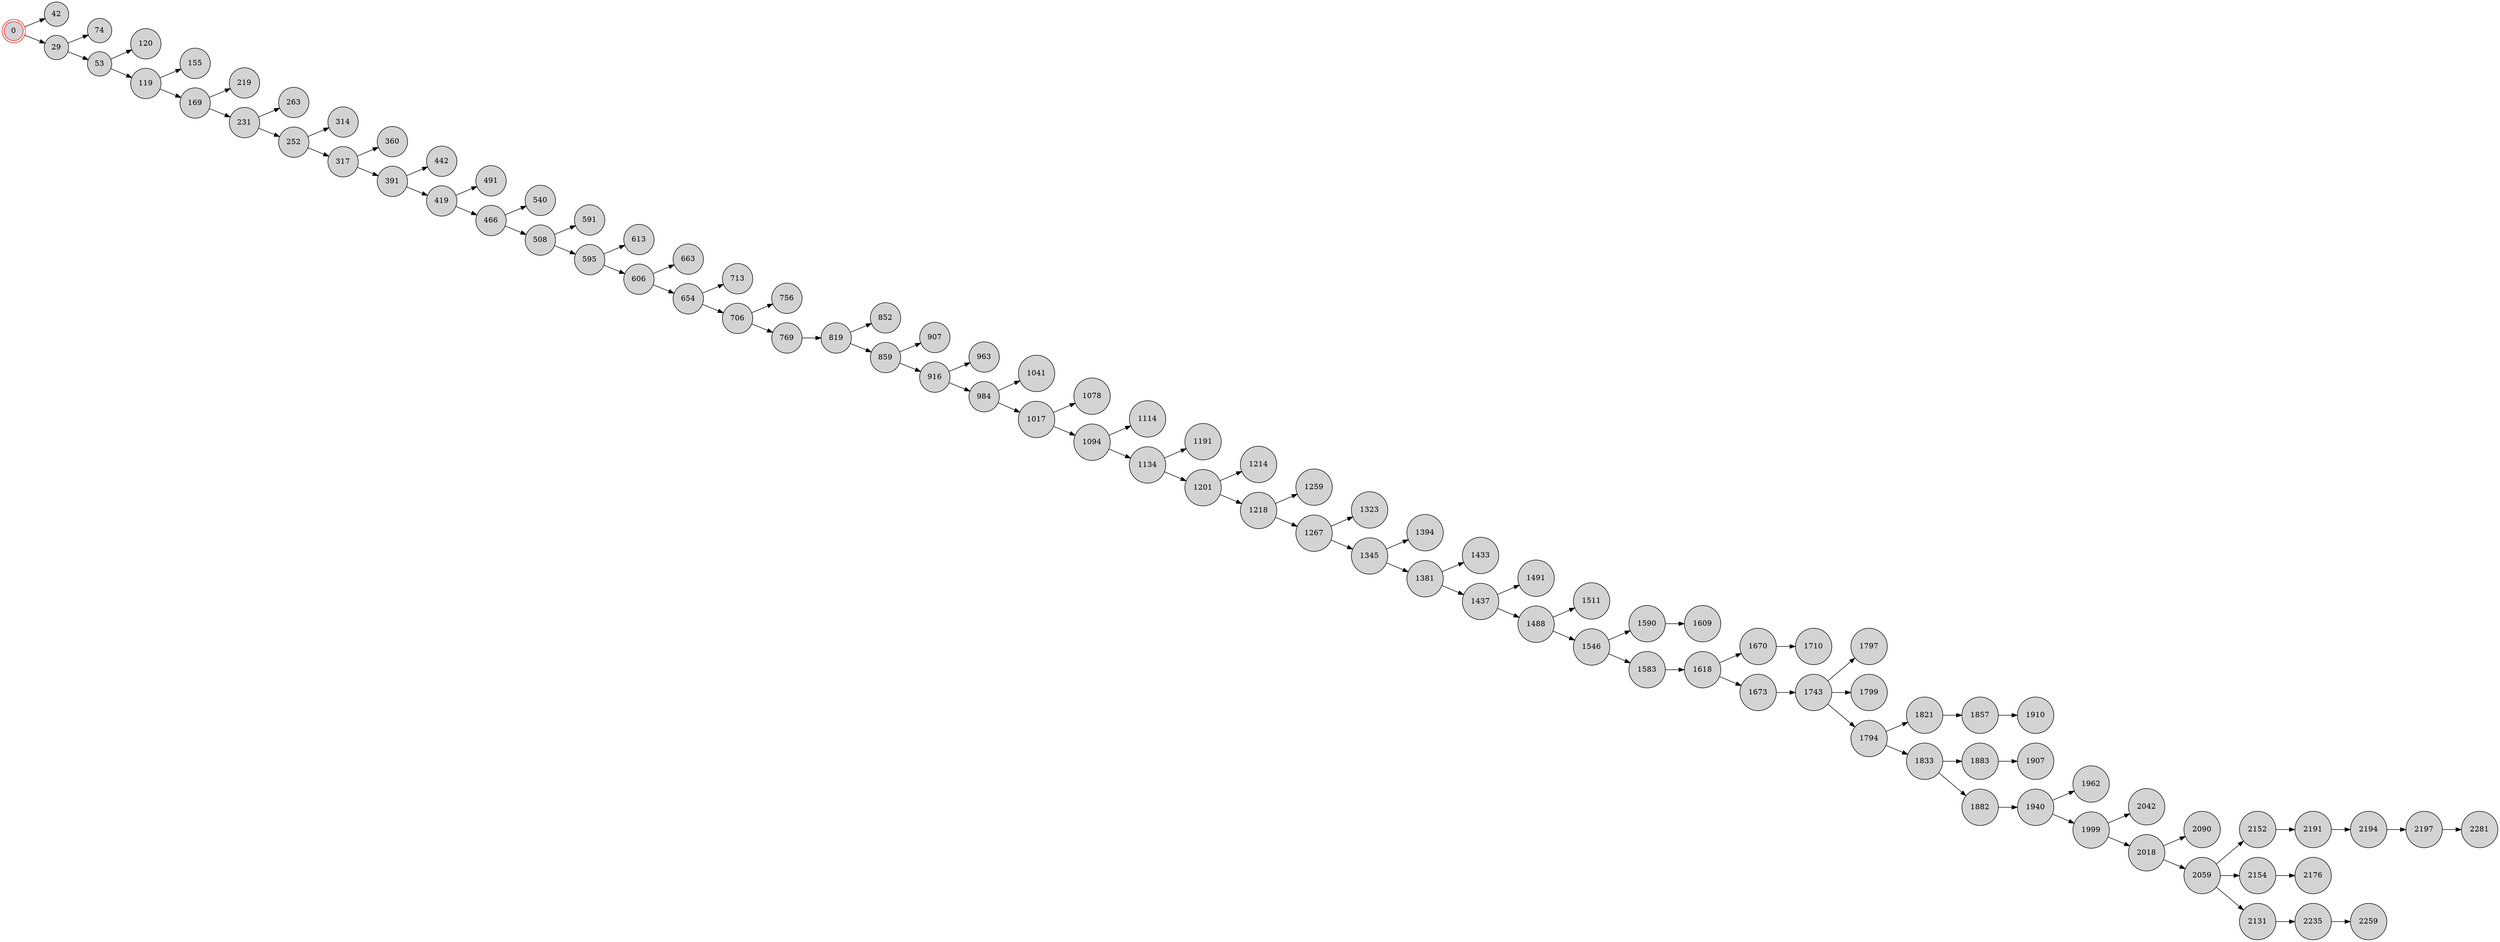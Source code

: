 digraph BlockchainTree {
    rankdir=LR;
    node [shape=circle, style=filled, fillcolor=lightgray];

    0 [shape=doublecircle, color=red];
    0 -> 42;
    0 -> 29;
    29 -> 74;
    29 -> 53;
    53 -> 120;
    53 -> 119;
    119 -> 155;
    119 -> 169;
    169 -> 219;
    169 -> 231;
    231 -> 263;
    231 -> 252;
    252 -> 314;
    252 -> 317;
    317 -> 360;
    317 -> 391;
    391 -> 442;
    391 -> 419;
    419 -> 491;
    419 -> 466;
    466 -> 540;
    466 -> 508;
    508 -> 591;
    508 -> 595;
    595 -> 613;
    595 -> 606;
    606 -> 663;
    606 -> 654;
    654 -> 713;
    654 -> 706;
    706 -> 756;
    706 -> 769;
    769 -> 819;
    819 -> 852;
    819 -> 859;
    859 -> 907;
    859 -> 916;
    916 -> 963;
    916 -> 984;
    984 -> 1041;
    984 -> 1017;
    1017 -> 1078;
    1017 -> 1094;
    1094 -> 1114;
    1094 -> 1134;
    1134 -> 1191;
    1134 -> 1201;
    1201 -> 1214;
    1201 -> 1218;
    1218 -> 1259;
    1218 -> 1267;
    1267 -> 1323;
    1267 -> 1345;
    1345 -> 1394;
    1345 -> 1381;
    1381 -> 1433;
    1381 -> 1437;
    1437 -> 1491;
    1437 -> 1488;
    1488 -> 1511;
    1488 -> 1546;
    1546 -> 1590;
    1590 -> 1609;
    1546 -> 1583;
    1583 -> 1618;
    1618 -> 1670;
    1670 -> 1710;
    1618 -> 1673;
    1673 -> 1743;
    1743 -> 1797;
    1743 -> 1799;
    1743 -> 1794;
    1794 -> 1821;
    1821 -> 1857;
    1794 -> 1833;
    1833 -> 1883;
    1883 -> 1907;
    1857 -> 1910;
    1833 -> 1882;
    1882 -> 1940;
    1940 -> 1962;
    1940 -> 1999;
    1999 -> 2042;
    1999 -> 2018;
    2018 -> 2090;
    2018 -> 2059;
    2059 -> 2152;
    2059 -> 2154;
    2152 -> 2191;
    2191 -> 2194;
    2194 -> 2197;
    2059 -> 2131;
    2154 -> 2176;
    2131 -> 2235;
    2197 -> 2281;
    2235 -> 2259;
}
